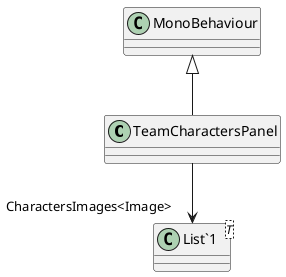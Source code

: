 @startuml
class TeamCharactersPanel {
}
class "List`1"<T> {
}
MonoBehaviour <|-- TeamCharactersPanel
TeamCharactersPanel --> "CharactersImages<Image>" "List`1"
@enduml
